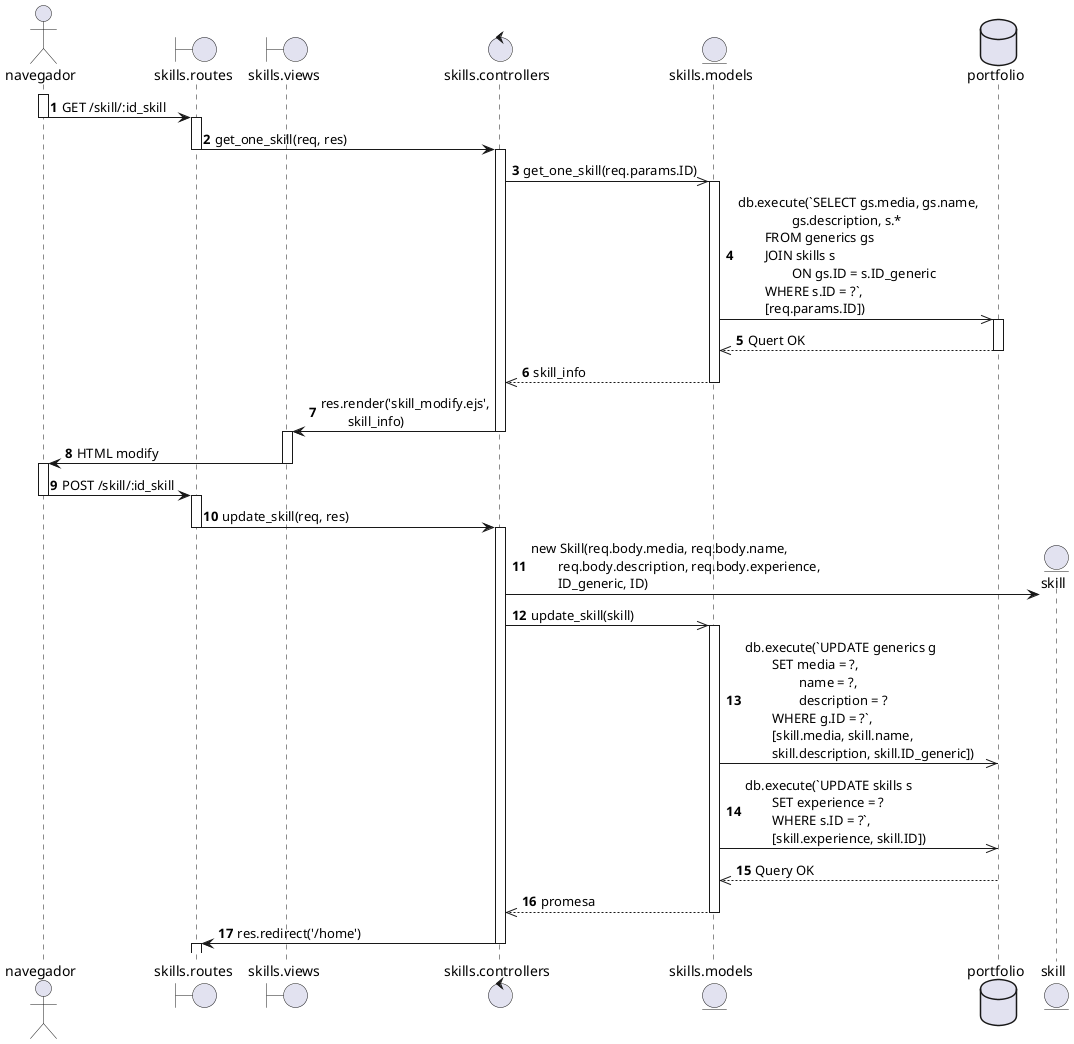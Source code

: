 @startuml

actor navegador as nav
boundary "skills.routes" as routes
boundary "skills.views" as view
control "skills.controllers" as controller
entity "skills.models" as model
database portfolio as db 
autonumber

activate nav
nav -> routes: GET /skill/:id_skill
deactivate nav

activate routes
routes -> controller: get_one_skill(req, res)
deactivate routes

activate controller
controller ->> model: get_one_skill(req.params.ID)

activate model
model ->> db: db.execute(`SELECT gs.media, gs.name, \n\t\tgs.description, s.* \n\tFROM generics gs \n\tJOIN skills s \n\t\tON gs.ID = s.ID_generic \n\tWHERE s.ID = ?`, \n\t[req.params.ID])

activate db
db -->> model: Quert OK
deactivate db

model -->> controller: skill_info
deactivate model

controller -> view: res.render('skill_modify.ejs', \n\tskill_info)
deactivate controller

activate view
view -> nav: HTML modify
deactivate view

activate nav
nav -> routes: POST /skill/:id_skill
deactivate nav

activate routes
routes -> controller: update_skill(req, res)
deactivate routes

activate controller
create entity skill
controller -> skill: new Skill(req.body.media, req.body.name, \n\treq.body.description, req.body.experience, \n\tID_generic, ID)
controller ->> model: update_skill(skill)

activate model
model ->> db: db.execute(`UPDATE generics g \n\tSET media = ?, \n\t\tname = ?, \n\t\tdescription = ? \n\tWHERE g.ID = ?`, \n\t[skill.media, skill.name, \n\tskill.description, skill.ID_generic])
deactivate db
model ->> db: db.execute(`UPDATE skills s \n\tSET experience = ? \n\tWHERE s.ID = ?`, \n\t[skill.experience, skill.ID])

db -->> model: Query OK
deactivate db

model -->> controller: promesa
deactivate model

controller -> routes: res.redirect('/home')
deactivate controller
activate routes

@enduml
